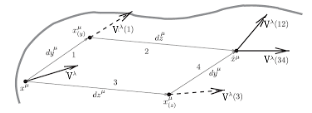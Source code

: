 <?xml version="1.0" encoding="UTF-8"?>
<dia:diagram xmlns:dia="http://www.lysator.liu.se/~alla/dia/">
  <dia:layer name="Background" visible="true" connectable="true" active="true">
    <dia:object type="Standard - Image" version="0" id="O0">
      <dia:attribute name="obj_pos">
        <dia:point val="0.572,0.637"/>
      </dia:attribute>
      <dia:attribute name="obj_bb">
        <dia:rectangle val="0.572,0.637;16.115,6.192"/>
      </dia:attribute>
      <dia:attribute name="elem_corner">
        <dia:point val="0.572,0.637"/>
      </dia:attribute>
      <dia:attribute name="elem_width">
        <dia:real val="15.543"/>
      </dia:attribute>
      <dia:attribute name="elem_height">
        <dia:real val="5.554"/>
      </dia:attribute>
      <dia:attribute name="draw_border">
        <dia:boolean val="false"/>
      </dia:attribute>
      <dia:attribute name="keep_aspect">
        <dia:boolean val="true"/>
      </dia:attribute>
      <dia:attribute name="file">
        <dia:string>#curvature-tensor.png#</dia:string>
      </dia:attribute>
      <dia:attribute name="inline_data">
        <dia:boolean val="true"/>
      </dia:attribute>
      <dia:attribute name="pixbuf">
        <dia:composite type="pixbuf">
          <dia:attribute name="data">
            <dia:data>iVBORw0KGgoAAAANSUhEUgAAAXcAAACGCAIAAACpG12hAAAAA3NCSVQICAjb4U/gAAAgAElEQVR4
nO2deUATZ/7/nxoGckBIaCwkRblEEKQbsYtVaStof7ZSb12pVy20FWzVarXtttt22666W7v1aKt4
gFdFLKCWqhWrIBRU8l0hVTlCNB7EhJHIhIQkQ4bR3x9PO5sFRAg5YV5/TZKZzBOYec/zOZ/HHjx4
AGhoaGjsxiBnD4CGhqafQ6sMDQ2NfaFVhoaGxr54OHsANDT9FqPR2NzcrNFoMAxrbm5uNeB8no+P
j49erycI4pGHs9jeLKYnAIDD4QAAfH19Bw0axOVyWSwWi8VCEMTuP8BGPEZ7f2lobAKGYXfv3kVR
VKvVqhubmjEtAABBbPwgJ4h2atuPz+NxOT6+fG8Oy9/fn8Ph+Pr6+vj42PaMfYdWGRoaK0FRVK1W
q9RoU5NGpW4ED9cUH29vweM8Fttbo7n34MEDPu9/hMDLy4vFYgEASJLU6/WWH2FaPQCgGcNIkuzJ
kKAGiYQBfJ4Pj8fz9/d/4okn+Hy+Vb/PZtAqQ0PTU3oiKwwGQ+QveMLfn8/nCwQCLpfL5XJtNQCC
IFpbW81ms06nMxgMOp2u1WDSaO7da25+mAxB3fHj84KDAseOHWvDwfQcWmVoaLoDRdFbt27dUCgU
t+6ArmTFx9t7yJBAkdBfIBAIBAImk+mMYQKSJKH0QDfQXRRVoZoO0kMQ7X58HhxtUFCQw+Y4tMrQ
0HSBUqm8fKW6praOINo7KMtggSDAX+Dv7y8UCgUCAYPBcNYgHwmO4y0tLWq1GsOwi5JKyx8Cf1dI
UGBYWJhQKPT397ffMGiVoaH5LzqdTiqVXqq6jONtlvdkSFDgkCFDgoKCXFxWugHH8Vu3bqlUqnq5
Qt/aavkRpTjwN9pccWiVoaH53SyqrZOr1I2UuDAYjKjI8Ojo6MDAQOcOz+aQJKlWqxUKxY2bDU0a
TYdPCaL9SZEwOCgwNDTUJr+dVpk+AWeklCvOZDKR9wGL6Qk9fwiC+Pj4DBo0yMG2OkmSf/3gAz6f
/9cPP3Tked0LqCwNDQ03bik7mEXDh4XExsb2P3F5GEqlUqVS3VAoGlRoh48sFUcoFFo3j6NVphcY
jcY7d+5gGKa5h2k09+42NUEH/sPil5apDVbAZHqxWSy4LXic104QLDbby8sLAODp6dkhU8vHx4fN
ZiuVyhPHj6elpz8f/+yO3bsiIiL6MoB+Bo7jDQ0NarX65i0l/N91+MdBJ0V0dLQbJbzZHEp8byvV
nZ3H1s1xaJXpDjixVKlUjY2N12/c7mCrU0CBZ7NYMOvBZDIZTSZ4uF2HRz1Y1MpbNxSK8tJf1Zom
AMCkxMTvs7Pt6s9zCwiCQFFUo9Hcvn0bpsl1/vcNEfmHhIaKRKKBM3PpOZbTvc6fwj9dT/w4tMp0
gVKpVCgUN28p76jUHa5LeGM/7ucnEDwuEvpzOBwul+vr69vZJtLr9e3t7QaDAQCg0WhYf8xKegWK
ogAAJpOpuYfBdzSaexy2VztBqFCN9t7d36TSq5evXL91c/wzY1ls1oWikpdmTZ80eYq+tZXBYIif
ih47dqyzYquOB8dxjUajUqk097CGBmVnWYH/vqGBQgcEVhyDXC4PDw93wIlgrtD169c7zHGeGDx4
8aL53R9Lq8zv6PX62traLmWbwWA87ucXHBQIr0un5DVZIpVKfz55cv+evQ3XFMvWrDIYDG+8+aZO
p3v++eeXpacnTZ0uq5dT1wFBtIuEAVTktUtBdF+gDatWq6mk/i5lxY/PDwkeAgPPTk+EtSFKpXLI
kCFFRUUJCQmOPK9lDtGcWdMeKXMDXWVQFJXJZLV18g4XKIPBcLUnXmlp6fGfftr41VcAgLVr1rw8
dWpMTMyWzZs/+/zzffsPLlu8OHX5si1bt8KdqXSPDl9CEO1Mppcfnw8z0LlcLpyOQbeOo39S74FG
UDc2LDXZHBIoFIlEMMveSYO1L1BiVixfTv3THQ9Jkj3xBw9QlYE3oaxebnmZwjlLZMQwe6QM9J1P
P/kEAJD08sujR49mMBj5+flz5syZM2vW2vffn/+XeUnTpna+2vR6vUqluq642dCg7MZVRHmp/fg8
FovF8/WGlTVQg1gslq+vL4IgzpoEYRim0WiUSuXtBpVlpBlCGUGDBw/uf7OVh1FQUDB9+vSYqOjL
1VedPZZHM7BURqlUyuVy6eXqDuISMTw8LDQ4KCjIjayJxQsXLVi0cNy4cRGhYQuXvPrlxo3d708Q
RHNzMwy6w0YEmntaKD3gUY7qDjLEYXux2N7eHBY1FepLrppOpyNJ0mAwmEym+/fvt7S04DjeajDp
WzCtztC5shmeSOQvEIpELmLDOhIcx99/772t33wDAKiqqhKLxc4e0aMZECqDYdiVK1c6mEVQXJ6K
ceOcKwzD/Pz81q5Z80iJ6Qa9Xm80GgmCMBgMLS0tBoNBr9drW1rvNTdT+/REg6guBPBNbw6r1WDq
eK6W333YuJnEcVzf2krpV/cdEqCyhIUMHTp0qOvYsI5HKpW+MvcvDdcUjwv9hwQFlV047+wR9Yj+
rDI4jtfV1V2+UmMZKnJfcSksLBSLxdQNBiVmzqxZufn59jspjuOwApiaaEAZMhmNKvS/OaN9jNl3
mAexWSyqbQqcKLlm2xQHsyMjIy09ffrUqVX/uXRbrSopKXnuuecAAARBDBo0CHT6M7oO/VNl5HJ5
bW1t/bUb1DsMBiMsZOiIESNCQ0Nd9p/xMDAMW7tmTWZWFhVNwHE8bvTT4lGj9n9/wLljMxqNer1e
q9W2tLRo7mEmY2v7Q7rAeSAIi+3NGATI+0DwOB8A4OvrCwDgcDgIgnh6enp5eSEIMpAz4h4GiqLz
5sxVNjR88sW6D1a/E/1UjMloghMZvV5/+vRpAMALL7zA5XIJgjiSnz8vOdnZQ/4f+lVHTljqZmkZ
QYfumLjRoaGhbnr57snKSklNXbRgYWNjI5zIGI3Gp6Kix8XHO11iAABsNpvNZg9YE8YBFBYWvvji
iyuWLz+clxs3KvaN9LTPv/iipKQEfurj4zN79mwMw6BzCkEQtVotk8ks074LCwsnT57c+ZupCJHR
aKyvr7efi6c/qAxJkteuXbt69Wr9tZtQXBDEw8fbe0RkeExMjLtHHKRS6alTpyyvEgRBUt98g65R
6vdQjt68vLzZs2fHjx33wksvBgcHx0RFQ1sJQpKkn58fZZS89fbb6WlpuzMz4cv8/PwxY8YAADAM
k0gkwcHBUIBKS0u1Wm311atvvf02l8uV1dXZz+Hl3iqDYZhUKpVeroZ+AQTxgJZRfyp16xyfRhCE
lph+j0wmS4h/NnTYsIaGhsDAwMULFwEAvv3uOxaLRU1kIHm5uTFR0TiOwwhpWVlZi1ZrNBphAlS9
TDZ79mwAgMFgqK2pYbFYERERer3++E8/fblxY0BAwMd/+9uWrVvnJSdvWL/eTteVu6qM0Wg8c+ZM
da2ccusOFgj+9FR0ZGSkG0WjuwQ+fPqNStJYx5H8/DeXpf/9s88AAJs3bTpw8HuTyfTjsWNDhSLL
iYxcLh8VGxv3zBiNRhMYGLgnKyt65MhNW7bs3LHjnVWrZDJZ7OjRcM/AwEDoCAMAIAgycdIkAICv
ry8sggEAYBhmp9/iliojlUrPFJWAPyYvEcPDR8eK+4FrQKlUrlq5Mu/IkZKSElplBjjUtKKgoGDV
6tV1dXVMJjP5lVdOnTpluduJ48ffWbXKz88Pqsy48eOhQfTSlCkAgA4OGgomkwlt8I1ffvn+Bx/A
N0UikV6vt0csz81URqfTHfvx+N2mJgaDQZLk6FFPxcfHu6lbtwObN21atXr1svT05uZmS1+SXq+3
zLstLi4eUAWQAxypVDp9+vSioqKIiIg9WVlDhSJLD11xcfG48eOlUikAQKfTAQAoTYEbJqMRBrm7
5HBOztvLl1NVSL6+vnaKOLvT2pJSqXTn7j0wW+xxP7/U1xYnJCT0D4kBAKhUqpKSku+2bbOUGAzD
iouLLe1wPp9/KDvb8kAURY1GY4dvUyq7KNWncS9QFB01atSmr79OSEggSTIlNXXnnizqU9hCPC4u
TiwWjxgx4vq1a52/QSgSdbCDqMymwsLCkNDQsLCwwzk58J2bN2/CpkU2xz1UBsfxwzk5PxeehVOY
5+LHLl40367Bo8LCQoIgYEWC/c5iyZcbN1ra2xA+nz9t2rTamhpqGGKx+OSJE9QOBEEcO3qUzWaT
JIlhGLVbZWUlLTRuDUEQE+KfXZae/s6qVQCAvNxcoWAwNZHBMOyHw4dZbDbcbmlpAX9MZywZNWrU
+fJyuC2VSm/duvWbVCqVSgmC2L1z57dbv0lZssTjj+e0yWSyVyrZA5envr7+683fbPz35o3/3rx3
3/fNzc0OOOmiBQsfPHiQsX17Y2OjnU6RlZnZ0NDwyN0aGxvDgoIrKirgy/r6+hXLl5eUlMCXm77+
2mQywfezMjOzMjOpAz/5+GM7jJrGQUyfOvX5+Gepl2azuSdXS2fWr1vXk93q6upOnTplxff3BFef
yxQXF+cdKYDbcU+PenXxAkfmv5z55RetVmvzr5XL5S9MnJiSmqpSqR6587ni4nX/3NDQ0AAAkEql
RWfPbtm6dffOXfBTlUoFfTTh4eHxzz5reSCfz++wUCGNu/De2rWSCxdPFv7X0YsgiHUBgVWrV1M2
UTecKy7uMnPPJriuyhiNxv0Hsi9VXUYQDzaLlfyX2Z0NCluB4ziKoiRJwt50MpksQBhQUFAwJSnJ
ZOpY8tdHNqxfP3z48HHjx+t0uri4uO53Li0t/X+TJ/P4fE1TEwCAxWItTUsDAKxe8y5c7VQkEj3s
2D+JxbW1tbYdPI0D2H8ge+NXX0mqKm3S8YfJZM6ZO7f7fQiCgNeVnXDRGJNSqczNPwa3Q4ICp02b
Zj8vL47jJ06cQBCk+upVHMffWbXqfHn5ipUr7RRLbmtr62HBPkmS+Xl5MEETvkNFEODhDx48oDIg
OsPn8+2XAUFjJ0pLS19dvKCiosKGl98jvS32DqG4ospIpdKfC88ymV7Q0fvIB34f0Wg0s2fPLigo
GB8fD6dLc+bOtV8FMMyz6gkHsw/DxN8xY8Z81FVS5mOPPQbdfl2CYZidQgY0dkKpVD7//PP79h+0
9zXvYFzOYiosLIQSAwBI/stsB/y54UPj7JkzTz/9NLSYfHx8JBJJB6dGcXGxFf0NSJLckZFhRaBq
T1bWmcKf4faxo0c1TU2dv8THx+fGjd/rzlEULfv119raWmq3epksMjKyt+elcRZ6vT5ySPAnH3/8
yGbd7oedvMpW0N7ennPoEIwlZezYbTAYHHPeH3/8saqqKiYqurGxMefQoQcPHrS0tMANS8xms2UE
pydUVVWNf2asUDC4qqqqt6Nqb29vb2+H2zCKZDabO++WsX27TqeDn8J2c3DnBw8erF2zprcntRr4
A+vq6hx2xv7HpMTEObNmOXsUdsFV5jJGo3F35l64tN3wYSGvpy5xWLPradOmsVisS9IqtVoNG3P8
fPLk9BkzAACFhYVKpRLHcZlMhiBIN+ZJZ95bu3bUqFFJU1++pbpjRU09g8GgzGkYRerSeH79jTfy
cnPhp2w2m8lkwp0LCgpWrFzZ25NaB47j2QcPAgDWffEPx5yx/7FyxQrl7YbsHgSD3BGX8MtgGPZD
7hHYgzYmOtJ+EbWHAb2qlBbU1NTMS04mSdLT0/OX06fDhg2Dt66vry+GYT0MpYtEorq6Onuv7shg
MGbMnEnV41I4sir9woULL0+dqtPpRkSNQFG0HxSUOZgdGRlbv/mmsbGx3ySyd8D5cxkURffuP2g0
maCv1/ES0xl4xzIYDL1eP278+LNnzowePRoAYDabe7542zurVjlmAVk+n9+5rMneEoOiKJVbXHLu
XFNT06HsbDqkZQWFhYVp6elVVVX9WJ2drDJKpTI7JxcAQJLk1KQXXcS1/tKUKbACLTY2VqVS1VRX
Q+PFZDJ1uJ8xDIM3G0EQG9avr6+vd8qAHU9NTc2unTvhdvXVq7Nnz16alvblxo39+FaxBzKZ7MUX
X8zLy3OLpQisxpkqI5fLc37IBwCQJDl96hTXWTpeLBZXVVYCAKqrq2/euLFpyxYAgEQigdX0FIdz
cob4DR4yZMjrqakJzz1/6GB256rF/orZbIYNSgAA8O9D01swDIuMjFy/bh3sMtWPcVp3cblc/uNP
J2H1Y/JfZrtgO5UOzg6dTtdh3Z/HHnssLCgYANB4qyE55dUdO3e6Xd9yK9iTlTVu/Ph1X/wjY+cO
Npu9IyODx+MJRaKIiAh6ItNzCIIYLR717PPPfbdtm7PHYnec4/1FUTTvSAHMu3NNiQF/eGcoLCUG
RdFt3333348EfgCAEydOqFUqHo/HYrMDAgI8PT1ZLBaHw+FwOB4eHrA7v7vL0I6MjOCQkIiICLVa
BQvBR8XGAgCqr161X/1HvyT1tRQulwsXb+v3OGEug6Io5YtxWYnpErhGQnlZ2aGD2R99/LfS0tJt
27dzAMMASNicFQBAkqTRaDQajVqt1mQywZWMAABtbW0EQWiamlgcLs/Xu4MMMRgMDw8PLy8vF5ch
78c8Wh+0oyialZkJm7kplUqFQkFLTK/YsH79hx991KFdWT/G0Sqj0+l27t7jyoZSN0il0qrKysbG
Rj8/v6VpaSRJHjt2TNPUlJCYOHz48J5/D1zDCC4m20GGdC0tAIDHBQIej8flcqEMUcsVOV2GRoQP
r5XXwxkNi8USCoV5ubkr33nncE7OaykpThyYG3E4Jyf5lVfq6+upJnX9HoeqDI7j23fsBgCQJDnt
5Zd6dWc6Hb1en33w4PCIiN+kUthYyH7gON7S0kLJEEmSZrMZAKDFMOhgflwg8PHx4XA4np6eAoHA
YTIklUqvX7/+1FNPKRSKxMTEsrKywMDAXTt3vvHmmwPnnukLEolkzJgx1Op9AwTHqQxJkrsz98K8
mKlJL7pORKknSKXSc8XFby5d2tbWxuVynW7XQBmCi1vDnhWWMmQ2m4UiEZQhX19fl5oNDWSUSuWQ
IUMytm+3a5sFF8RxKnM4J6dBhRJE+8SEZ10kL6YnkCS5e9eu4RER7vXwwXHcZDIZDAZKhgAAZrO5
tbVV19JiNpsFgwd7e3vz+XxfX99BgwZB04xeQ9Z+4DgeOmTowiWvfrlxo7PH4mgcpDInfy6sqa0D
AIwe9ZQb3a4ymeznkydfXbKk/3npKBmCjmocx+GEqLW1tZ0gtFotlCEWi8XlcjkcDovFgqVS/SNY
5nhmTJsGADhWUODsgTgBR0SyJRLJb5evIohHSFCgG0nM4ZwcDwSxtwvGWcC6ym7UE8dxs9lsMpla
WlowDFOr1QAArVZLEAQlQwiCdPBSs1gsT09PWoY6ADtsXrt109kDcQ52n8vI5XKYGuPH57+6eIFd
z2UrlEplXm5u0ssv0x7NbiAIAjaaaGlpMRqNsIG+yWRqa2szGY1arZbH4/n48r05LChDgwYN4nK5
A9A9tCcrKyU1lcp1GIDYV2X0ev2OXVnwelr6RorDmjn0hcLCQvTuvX7YScjhUKlDMFhmNpuhmUal
DsEMRjgbAgBwOJz+J0PFxcWJiYkVFRVu5Iu0OfZVmR07M2FQadGCZNdPP8cwbN/evRMSEvp36Zrr
QJJkW1sblTrUWYY8PT1h6hCTyfT09KRkyMPDg81mu74MyeXy4cOH5xw6BPsWDVjsqDIFBQX1124A
ACYlPm+/+3ZPVtZrKSkSiSQoKKgvQlZaWlpbU/PqkiX04rAuhWXMvqWlBcoQAAAGy8D/pg5BLzUs
6XC6DGEYNsRv8EfrPv9rVz2bHYbRaHS6DWEvlYEdwhHEI2pE5JSX7Ngy5vXU1N2Zme+tXbvhn/+0
7qrCcfxQdnbYsGF0mrw70lmGqGDZw2QIeqnhhp1GRZLk8/HPhoaF7f/+gJ1O0ROUSuULCYlTZ0yP
f/bZ2NhYgUDglIeoXWJMRqPxTFEJk+nFZrHsKjEYhvn5+eE43qhuvHTpkhWmL0y3S0lN7VBvPQCR
SCQ3FAqj0ehetQJUE9KHQcXsTSYTDJZZyhDMYPTy8oIxe8tgmRUyRJLklStXWCwWLKbNtFjW2in4
+vpu27mj5Ny5rzd+9Z+y8+Jn4sbFj3e84thlLpOfn3/jlhIAkPraYhtmmiiVyq1btlgmNRUWFqru
3AkbNsxkMkVHR/fKh0+S5P59+0RPPukK3fmcDoqix44eXZqWticrCwDgXkLTR6AMmc3mDu6h1tbW
VgOOG/WWqUMdYvZMJlOn0+Xn5Y2KjY2JiVn65puZWb8ri6sVQ8Jl1M+Xl5eXlcnqZP4B/qNiYx2j
OLafy6AoWn/tJoJ4xD09yrZ/5cDAQNhciqK2pmb5ihVWGEpyufzE8eNz5s4dsMHFzghFIgBAcEjI
xQsXnD0Wh0LNhh7m16NSh6AMUe4hmMFoNBq5vr5HjxzZtXNnTtY+2HLIaDCsXbPG1dbDglM20ZNP
Nt1tqr58pfrylY1ffQUAmJSYGBUdDffBmjGbW3m2V5nC07+vpmRDNwdJkjArLHHiRACAUqmE6vDq
kiVWSEx+fn47QfTXdDvr8Pf3nzZtGgBgT2bW+n9ucPZwXAsoQ1wut0sZUiqVv5w+LRKJ7ty5AzsN
QTRNTeY2swOH+Wg8vTy9vLwAADw+j83hGA0G2LdEebuBx+OxWGwAgE7Xi4U6eoiNVQbDsDsqNYJ4
PBc/1oZf+/lnny1ctCgvN3fipElSqfT27dtyuTwhIWHl8hW90l1oF0xISLCs1SRJ8vr16wEBAbRr
Zv+B7NVr3qXnd72Cw+H4C59suHVD09QUOmxY+cULAIDpU6e6WjEBfFRXVlaW/fqrwWBgczijRseO
j48fN358H+Ozj8TGKnPhogRBPAAAsOm/TSguLmYymeHh4RiGjR49WqfTVVVWDh06FMOwkNCQnn8P
dOKkpKZ2cOldu3Zt23ffvb18+QBXmYKCgsiIYWFhYYWFhbSvqud4eXmh6juenp5jnnlm1erVEomE
JMmxY235lLUaHMdv375dVVn5yy+/SC5WaO7ejRv7zISEhDlz59pbWSyxpcoQBAFLImOiI22YqlBy
7tyUpCQAwA2FQqfT8fn8kydOvJaSUlBQMKFnVVE6ne5Qdvao2Ngub56IiAg6DQ/DsLwfckdEjdi3
d++cuXOdPRy3QalUnjh+PCExsbio6L3332cwGC6VD9HQ0BARETF96tQJCQlvLl0aHh7uFIe0LVXm
woULAACCaLetkI8dN66qstJgMESPHCmVShMSEkRPPimXy7N27+7JWnwSieR8efmbS5c6PTfJleHz
+c7N7HBHoIMPNosJCQlxwVzk0NDQxsZGp6fd21JlLlVdZjAYIUGBtjU9Jk+eLJfLAwICnn76aTab
TRDEaykpLBbLYDB0LxwEQXx/4EDYsGG0o5fGtshksnPFxYkTJ8J6WoIgSJLEcdzHx8fxg8EwzNvb
myRJJpMJGwlResdgMJwuMcCG6zHV19eTJInjbWPGjLHVd1KEh4f7+Pj4+PgwGIzq6uqKixfzcnO3
ZWR0c4hMJvvu229nzJzpUjNYGneHJMnDOTkymWxpWhpVsl9VVfVD7pHGxkb48nBODgCgsLDQAePR
6/USiaTgD08zg8FY3emZCqWnGx65Qx+xmcpcrPgPg8Hw4/PsHaEQi8VJL7+clp7eTVsGeB28s2pV
T6xQpVLZ2Nh4+fJlFEVtOlKa/oZUKt29a9f4+HgY9aeIi4tbvGg+vCBxHK+pqQEAHDzwvQOG5OPj
M3nyZG9vbyqtbsHChQUW4S0cx48dOwa35XI5te4wBPbruH///uEeOB+sxja5vxiGZezMQhAPuxZG
9gQrWsNgGAbXVPDw8HDKjJfG9YHFbl1mihcXF8N6BU1TU9LLL6tUKoPBEB4evmvnzoWLFjmgRRGK
ogEBAdSNTJLkqKf+dLn6Kny5edOmt95+G0GQDevXvzRlSlVlJZvNpmrEZ0yblp2Tw2azJRIJAMBO
7SlsM5eRSqUwgB0TE2OTL7SOwsLC8rKyd1at6tW/ls/nc7lcPp9PSwxNl0gkkn17905JSuosMRiG
iUQisVh85fLlGTNnCoXCs2fO6PV6uVweHBzsGJ/IueLiSYmJcFai1+t379r11vK34ULvOI4DAGDq
RmhoqFgsDg4JuXTpEjywtLTUYDDA7bi4uLzcXDuN0Dbe30tVlwEAUSNsGcDuFSiKHsrOfmnKlAg6
0YPGdhiNxgP794+IinrYqgN8Pp/P5x/OyZmSlAQ1BcOw3+0phzSfLS0tnZKUVFpaCldY/vabb1a+
8w6CIF9t3CgWiy9fvhz7R+bavORkuVy+/h//+CEvDwCgVCq5XG5QcDDllGGxWHYapA3mMjKZDABA
EO2jY51jK5WWlh47ejQtPd29Vl+hcXFKS0sP7N//yvz53QQQoKcjLzc3PDwcekM+/+ILh42QIIjy
sjKj0ejh4aHRaAAAf/3wQ9gBfs3atQCAGwqFUCik9udyuWnLlh07ehQAUFFRIRaLzW1mKklVJBLB
CZHNsYHKSKuqoN/X8TEzo9G4IyODyWQuTUuju0/R2AoMwzZv2gSvq+7TMvz9/SsrKz/6+OPThYUj
RowAnZZXtytH8vNTUlMBACEhIR1iF1A7WGz2/fv34Tt7srL8/f2TkpJSUlNRFG0niNLSUrVadfr0
aTidge3B7EFfLSYcxxW37iCIxyixoz0yUqm04uLFV+bPH+CVATS2BVaipKWn90QvuFwutI8cHPQg
SbK8vLyNuA8f7VqttvLSpUmTJnVwWQwdOlSlUkVERMD9X0tJuXDhworly/39/eclJ5MkSZiJESNG
wKNUKpWdbqW+zmXq6uoQxIMg2keOHGmTAfUEkiT3ZGVhGPbIRw0NTc9BUXRHRoa/v/9rKSkuPjVu
a2tjMplj4kYDAIxG45SkpJemTGlra+uwm1gsPldcDABgMBjr1q+HgW1kIB8AABRaSURBVKSvN22C
n6rV6i///RXlALZfcnxfI9mwf/jjfn4Oa/oPV2J7Zf58V0hqpHEp9Hq91YHCgoICk9E4a/bsfra0
5uGcnAkJCY+8WQoLC0NDQ+0Ud+/TXEav1zdjWpIkn4qJstWAuic/Px+m29ESQ9MBqVR69NhPVhyo
VCo3b9oUERExLzm5n0kMAGBecjKMancDQRCenp72S+3pk1/m+vXr0FyKjIy01YAehs1XYiNJ8v79
+yaT6bHHHjMajXANs/v371+s+M+u7d+dPnuGrq50I0iS/PnkySeHBPf2wPz8fACAdR0X3YVH9vFA
EMSui772SWUuX6kBADwpEtrbiIUOOasvhR0ZGbCzNADgN6kUQRCtVgs/MhlNHh4ezc3NhNnccE1h
AOT0qVNT33h90CCb1V7QOIC83Nw5c+eW/fprzw+BpjfdldUBWK8yBEHAtniREcNsOKAO6PX6zN27
JyQk9KWvUnlZOd+Pz+fzhUKhSCQKDgnx9PS8i6IKheLET8dvXL8OALitVi1asPCjj/9GJ924HTKZ
bHx8fM/3h43lHxcI6GJ9x2C9yigUCnubSxKJpKqysu+tYSw7p6AoWlFRkfvDD+Wlv0aMiPTw8Lin
RkOjIosOfm/XSSON/fj55Mk/icU3b9yora2lekI/DJgAkfTyy13uVl9fP3jwYC8vrzt37tCrpNsK
6+2C64qbAAAm08sesWSCIHZkZOA4vjQtre/+EYIgpFLpjoyMCc8+FxAQkLV79/jx47ft3CEYPLi+
ru4fX2+8+H8SWmLcl7T09DFjxnB9ffl8fjdhARzHd2RkwASIhynR7l27uFzumTNnoH1NYxOsn8vI
6uUAgKhI2+s9XInt1SVL+tg9EC5Ac+L48aP5R67UVC9asDD9rWVHC3709vYuKChITExctGChpKqS
NsvdHSaTieP44MGD/fz8mpubuxQaOC+eMXNm99HJRnUjg8EoPHWKNqZsiJUqYzQacbwNQTxCQ0Nt
O6A9WVmiJ5/sy/9YqVRWVlYW/PjjyYKf2BzOrLlztnz7jVgshpollUrfTl/WcOtWUVERPX/pNzCZ
zIdVGz2s4lGpVL69bJnlSgN6vd5kMhYUFISHhysUCtpishVWqkxDQwN0ygwZMsRWQ4Gxaqt9/nK5
vOzXX7MPHjxTVDQpMTFx4sSTv5wePnw4ZXChKPr5Z59t275909dfd/D16PX69vZ2l1oJkMYmFBcX
18tkXZahBAYGdsiOOX/+/Ecff0y3mrc5VqrMzZs3AQBMppetYtgw87K3Uxij0Xj16tWzZ86c+Ol4
+cULixYsnL9gwbaMjODg4A4XEEmSAQEBixYsbGho6KxibDb7tVeX0O21+xMYhu3bu3dCQkLnpg0E
QVRXV7NYrEkvvAAAkMlkMLAYHBxMRxjtwgOr2Lvv+43/3nzi5CnrDrekubl509df19XV9eqQoqKi
FcuXhwUFCwWDU1NSTp061djY2P1RMpnM8mV7e/v6deuolz/++GNFRUWvRk7jspw6dSorM9NgMHT5
6do1awwGwycff1xXV1dUVJRz6FBVVVV7e/uy9HQHj3OAYOVcRqVuRBAPkbCvaf4w3Q52DHzkzkql
sqKiIic7++cjP4ZGRc6cPSv7h8MjRozoYenK8OHDLV/u37ev8OdTf/3wQ/iSx+Pt3LHDTh0JaRwG
iqJZmZmzZs9+WIJVfn5+WFgYm82+c+dOREREaGjoOytXTp027dKlS2PG9iLphqbnWKMyVJBPIBBY
fWKj0bhzx45HptuRJHnlypVzxcXHjhwtKft1UmLinLlz123YMHTo0L4Ya0qlclRsLOzNAQAoKCgI
CAgICwt7ZLYFjSsDF0has3ZtNw+ty7/9tnDRIgBAi1YL/913lEo2m32+vJxe7s5OWKMyGo0Gun6t
VhkYVkx9/fWHTUN0Ol1dXR0MQitq6mYteCX9rWWH83IFAoFN6k1+OX36tZQUuA17o8bFxYWHh0ul
Ulpl3JGel7lNSEg4cfz4n8Ti8fHxKpUqMDCQy/WVyWRfrt9AR6/thDWdHyQSSWnZBYJo/+v77/b2
WJIkd+/aNTwiossoMoqiUqn04IHvzxQWwiD0S1OmjB492raJf6WlpbU1NcMjIt54LaXqymW6qbi7
czgnxwNBZsyY0cMnEIZhXC73/v37CILI5XK4guCh7Oy/f/aZvYc6MLHeYvLj83p7YH19/ckTJzq3
hukchF695t3IyEg7FWFqtdrX33iDwWBMmJjY0tJCq4z7Yl3FI0xZgJKkUCi0GKZWqz/+5BN7jXLA
Y43KtLa2AgAEj/dOZQ7n5LDYbGpSiuP45cuXz5eXZ+3OvFJTPWfWrPkLFuzZt08oFNqvBl+pVP79
00/fXLqUwWAolUpNU9OJ48cf1p6expWxVcXj5MmT+9L7iqYnWGMx7diZqW9tHT3qqR7mzsJlTOAU
BsMwqVR67OjRY3n5BEHMnDtn8osvPvvss47JiIPZd3B1N71e/+DBA5PJRDfEcjtgDQrdL9FdsGYu
YzSZAAAcDudhO6AoKpPJQkNDAwMDi4uL76LonLlzKyoqDuzbl3fkSExU9Kw5sw/kHIqLi3Nwd1XL
Rxbcdtm2wSRJwtW5Ro8e3Y8bLPUWgiCyMjOHR0TQnlo3whqVgRVMD/tUIpHMSHpZrWkKCwqeMDER
AHDr5s3kV16ZPnXqS1OmrNuwISQkpP/1PbQ5X3z++YyZM3U63epVq7Zs3ers4bgEMDT5l3nz6FoQ
98L6zg8P+09v/Ne/AABhQcEAgJysfQCA5StXNjc3HysoWJqWNnz4cFpiesKMmTPFYjGXy8Wa6RYE
wGg0bt60CQCwNC2Nlhi3o9dzGYIgergDYTaHRkVOmz79nkZTVFQEAEAQxMvLCwDA5/M9PT0FAgGX
y+VwOLRF0BmxWCyTyda+++732dnOHouTgRWP3WRX0bg4vfb+EgTx1ddbEcRj+tQpXWZASSSSMWPG
wG3L7goEQZAkSRBEe3u7wWAwGAwtLS0YhmkxTKvV8ng8DwSB0xwvLy8+n+/r68vhcHx9fdls9sCU
IZIkFQrFhx98kJuf7+yxOAedTpeVmTkhIYGuk3ZrbK8yAAClUlldXR0dHd2rLIYuZaixsVHb0moy
6Hg8HgCAxWaD/5UhPz+/frnYwKeffPLZ558DAB577LH29vYBqLOwxu2V+fNdfAE2mkfS1xVsuyQw
MNDPz++ngoJ5ycmbN23qYTgAQRAEQeAl1aXtbSlDGo0GylB1dbXqzh0AAJvN9kAQ8Idd5u/vz2az
2Wy2m8qQyWSCmdDL0tMHmsRgGJaxfXs3FY807kWvVQYu3P1Ifv7554jISAzDWCxW70fVNT2RIahE
lAxptVpLGWKx2QRBUDLE4XC4XK6Pj48LytCGf/7zypUr/v7+323b5uyxOJSeVDzSuBe9Vhlq+kot
r9slpSUliYmJWzZv5vF4KIo6JnsK+cOzA3osQ2q12mQy3bxxw9PTE8oQ3M3b29u5MsRgMAaaM0Kp
VO7etev1N96gC1b7GTazmGQyGQCAx+Op1WqxWIw1Y3K5fMHChRiGuU6CZk9kiCRJs9lsMpl0Oh2U
Ia1Wq1apLGUIAABnQwKBgMPhsFgs2nfQR/ZkZXF9fel6xX6JNSrjx+fpW1t1Oh31jkQiEYlEebm5
fxKLzxUXR0dHT585wx07QlFGGZfL7VIcSZJsa2sjSRIueqtSqQwGg16vp2TIMlJGy1BPkMvlebm5
ixYvduQURiKRhIeH06k3jsGaOqb9B7LvNjVFjYic8tLvzjloE72emrpj586B5qq0BK69DV3URqNR
p9NhGGYwGJqbmzVNTTBMRsmQj48Pn8+HMuTt7T0w3RA7MjKCQ0Ic7OXFMMzPzw8AIBQMnjR5cuzo
2OGRUWGhwU888QStO/bAmrkMz9f7blOTvuW/Oanwf6ZpamIwGFSv5gEIg8FgMBhwNuTj49PlbIiK
lEEZ0mg01dXVVNIQ+EOGCILw8/OjZIjL5fYz+ZZKpT+fPJmWnu74G5vP55vNZhRFFQpFbU3N9evX
Txw/Xn35CgBA8MQTcc+M+fOf/xwcEhIaGurv7w8r3RzmW+yXWKUyPB4AQIVqqHe++/bbEVFRCIKU
lpbSpkE3yOXy8PBwuDJZlzLUeTbUpQwBABAE4fF4XC7X7VKoqYpHqumy40EQJDAwMDAwkFrFqbS0
tPLSpcpLlefOFkkuVnC5XMW1a1DuQ4cNk16UtD5od9Zo3R1rLCapVHqmqKRDrzyCIAYNGtTW1uaC
UWEXQSqVyurq5iUnr1yxwuoCSEsZamlpMRqNRqMRRVEqWg8sZCggIABWcvj6+rpIer5EIjlfXp6S
mmrXanjoPmtubrb09SiVyl07d5pMpkZ1Y0lR0c49WZaW2rDgkHHx8QAAaVWV0WBovNUQEDRkweJF
M2fNCg0N1el0dOTLaqyZy1DtfnU6HXWtQLcCLTGQPVlZwSEhHfrvVFy8OGPmTKlUOnHSJKPRaN3f
qoNR1nkHSobu37/f3NxsMBhUKhVMGjKbzbCSA+4JZYiq5LC3DOE4vunrrydOmtT3pg0oihIEAX+a
SCSytNBXrliR+c02AIABkAAAy4cozJ8KCQkZMWLEnL/MjY6Opj4iCGLXnqxjR49mfrONEpeYmBhq
ekjZTTDoER4eDvsTuWznEJfCSpUhiHYE8UBRlP4rd0mXClJeVj4iKursmTMmkykpKclOp6Zk6GHD
6EaG4A5cX19q5yFDhvRKhmDSI9yWSCRnz5yJHjly2rRpsNfyqtWre2hQy2SymzdvonfvmQy669ev
v7tmDWVdYhgWEBAAABAKBrM5nLUfvG+pMgsWLpw9Zw6XyxUKhZ6enpbfGRER0WEKSRBEWVnZsaNH
t37zDQcw3v34w7Kq/1iKSwdgcgNctZnNZs+eOdNyAVwAQOeHB92ID1inMkwmE/aXoZZMoaHQ6/VG
o/H8+fP/+vJLAACGYXw+H97Snl6ezz333HPPPUeSpBN9KD2XIWiUaTQaWMkBcxcBAFxf33aCgF7q
gIAAHo8Hi1p9fHyqq6urKiuDQ0IAAImJiRzAMAAyJip6956sGTNndjjRe2vXAgAa1Y3/V1HhHxBw
7tdS6qPz5eX79uwd/MTgkNBQAIClXvD5/IaGBqFQCP7o3WtJD/MnJBLJvr17t23fDsWlqqqqG3Gh
CA8P37B+PXQnMRiM9LfeKi0tpTw7sCJk8uTJOp3u3LlzERERERERTCZzR0bGAO/6ao1fBgBwOCen
QYUOEfnPS062+Zjcl/r6+uKiohkzZy6cP/+Xs2dhD6o///nPzc3N773/vlqt7h+2PSVDZrMZ+qd1
Oh3MXRQMHtxOEAqFInPnLsJsRjw9AQCE2XxPjRoAuXff968uXkB9z6effMLn84VCIYvNHjp0qCNz
nfdkZdXW1s5fsKAn4kJxOCfnmy1byy6chy8lEsnGf/2LqpinClxfmDjx5KlT6/7xj+cnTEhISJBK
pTqdjhKjAYiVub9CkahBhTaoUNuOxt2JjYhqfdCOouj4+HgAAJfL3Z2ZeTgnBy6Z0D8kBvyvb4jL
5Vr+rvz8fKPROHHSpMbGRujjgBKjamkmSbJD0Brek06BWo2r56AoGhEZWX7xAnxZWFjIYrHGx8fD
uKFSqYyKioIfrduwAdbK6fV6AIBYLH5v7VpaZXqNUCgEoIog2i0dwAMcvV7/dPw4AEBZWdmUpCSY
YXE4J2decvLAybaYPXs23Bg5cuRvVdKSsl+FgsFFFef7wUVy8sSJ11JSIoeFAwAIgtBi2OTJk2Ni
YmAacUVFhXjUKLhnXFzc4Zwcy/WR29ranDZuF8DKjpzBwcHQAaxQKGw7IPfFx8envb1dLpeXlpQ0
NDR4enpuWL9eq9Vu3rSprKzM2aNzNGw2+9yvpY2NjcVlv8bFxSmVSmePqE9IJBI2my2VShFPTwzD
EASBvgI+nw/D4bqWFugqgsxLTn71tSX7D/ze5xAmOg1YrFQZBEHgqm8qNW00/ZczxUVcLnfL1q0v
vPACn89PS09fmpb20pQp1BN+oOHv77/xyy8BAH//9FNnj6VP3FAo5iUni8XihImJGo2my31gkBtF
0T1ZWQCA6JEjfzr2u8vGZDI5bKguiPXdxYeHhwIAZPVy2w3G7WEymdAyggYCdEMM2HoLAIBUKp02
fToAwM/Pz7K81o1AUXTGtGlCkQhuX/q//+Tl5nbushQ9ciQ1r29paSEIIi839/U333T0cF0SK2NM
AAC5XP7jTycJoj3tzRS6xoymS3ZkZPB4PK1WW1NT8/by5Q9r4erKUILCYDAstzvvSQW5dTqdQqEQ
CATQL67T6fLz8qzwN/cbrO8vEx4eDl0zcrncHZs80NgDmISG4ziCIAwG48wvv7h7a3RLQek+5h0a
Ggrd/Fwu1zIqn5WZOcDXqLPeYgIAhAY9CQCoraONJhoAAJBIJNevX1+5YkVJSclrry4BAGzassXZ
g3Ic85KTa2pqOryJouirS5Y4YzguhPUWE7Aom1y18i26FJsGZo68MHHiL2fPOje/mcal6NNcJjIy
kiDaAQB1dXU2Gg+NGxMeHo7jeFR0NPgj4AIAkEqllvsolUocx50wOBrn0SeVYTKZw4cFvzR5IlWl
TTOQ+funn54+fZrH48lkslu3bgEACgoKgoKCLPcJDAzM2L7dSQOkcQ59sphoaCxRKpUIgmi12kGD
BsFwEhV2obLyAgMDS0tL/f39B3KAf6DRp7kMDY0lgYGBUD6gxOA4Dls0AACqq6vzcnNhPltMTMzV
q1edOVAax0KrDI29QBCkpaUFbvP5/Dlz58IlAM1m88BspT5goVWGxl4wGAyYWY+iaPXVq7DUAAAg
lUpjY2OdOjQah0L7ZWjsCAwwdWgcQ3d1GmjQKkNjX2C3QOrlwGmCQUNBqwwNDY19of0yNDQ09oVW
GRoaGvtCqwwNDY19+f/74LUb6hGTigAAAABJRU5ErkJggh==</dia:data>
          </dia:attribute>
        </dia:composite>
      </dia:attribute>
    </dia:object>
    <dia:object type="Standard - Text" version="1" id="O1">
      <dia:attribute name="obj_pos">
        <dia:point val="3.85,4.55"/>
      </dia:attribute>
      <dia:attribute name="obj_bb">
        <dia:rectangle val="3.85,4.13;4.183,4.657"/>
      </dia:attribute>
      <dia:attribute name="text">
        <dia:composite type="text">
          <dia:attribute name="string">
            <dia:string>#V#</dia:string>
          </dia:attribute>
          <dia:attribute name="font">
            <dia:font family="serif" style="0" name="Times-Roman"/>
          </dia:attribute>
          <dia:attribute name="height">
            <dia:real val="0.564"/>
          </dia:attribute>
          <dia:attribute name="pos">
            <dia:point val="3.85,4.55"/>
          </dia:attribute>
          <dia:attribute name="color">
            <dia:color val="#000000ff"/>
          </dia:attribute>
          <dia:attribute name="alignment">
            <dia:enum val="0"/>
          </dia:attribute>
        </dia:composite>
      </dia:attribute>
      <dia:attribute name="valign">
        <dia:enum val="3"/>
      </dia:attribute>
      <dia:attribute name="fill_color">
        <dia:color val="#ffffffff"/>
      </dia:attribute>
      <dia:attribute name="show_background">
        <dia:boolean val="true"/>
      </dia:attribute>
    </dia:object>
    <dia:object type="Standard - Text" version="1" id="O2">
      <dia:attribute name="obj_pos">
        <dia:point val="13.707,1.972"/>
      </dia:attribute>
      <dia:attribute name="obj_bb">
        <dia:rectangle val="13.707,1.552;14.039,2.079"/>
      </dia:attribute>
      <dia:attribute name="text">
        <dia:composite type="text">
          <dia:attribute name="string">
            <dia:string>#V#</dia:string>
          </dia:attribute>
          <dia:attribute name="font">
            <dia:font family="serif" style="0" name="Times-Roman"/>
          </dia:attribute>
          <dia:attribute name="height">
            <dia:real val="0.564"/>
          </dia:attribute>
          <dia:attribute name="pos">
            <dia:point val="13.707,1.972"/>
          </dia:attribute>
          <dia:attribute name="color">
            <dia:color val="#000000ff"/>
          </dia:attribute>
          <dia:attribute name="alignment">
            <dia:enum val="0"/>
          </dia:attribute>
        </dia:composite>
      </dia:attribute>
      <dia:attribute name="valign">
        <dia:enum val="3"/>
      </dia:attribute>
      <dia:attribute name="fill_color">
        <dia:color val="#ffffffff"/>
      </dia:attribute>
      <dia:attribute name="show_background">
        <dia:boolean val="true"/>
      </dia:attribute>
    </dia:object>
    <dia:object type="Standard - Text" version="1" id="O3">
      <dia:attribute name="obj_pos">
        <dia:point val="6.15,2.233"/>
      </dia:attribute>
      <dia:attribute name="obj_bb">
        <dia:rectangle val="6.15,1.813;6.482,2.341"/>
      </dia:attribute>
      <dia:attribute name="text">
        <dia:composite type="text">
          <dia:attribute name="string">
            <dia:string>#V#</dia:string>
          </dia:attribute>
          <dia:attribute name="font">
            <dia:font family="serif" style="0" name="Times-Roman"/>
          </dia:attribute>
          <dia:attribute name="height">
            <dia:real val="0.564"/>
          </dia:attribute>
          <dia:attribute name="pos">
            <dia:point val="6.15,2.233"/>
          </dia:attribute>
          <dia:attribute name="color">
            <dia:color val="#000000ff"/>
          </dia:attribute>
          <dia:attribute name="alignment">
            <dia:enum val="0"/>
          </dia:attribute>
        </dia:composite>
      </dia:attribute>
      <dia:attribute name="valign">
        <dia:enum val="3"/>
      </dia:attribute>
      <dia:attribute name="fill_color">
        <dia:color val="#ffffffff"/>
      </dia:attribute>
      <dia:attribute name="show_background">
        <dia:boolean val="true"/>
      </dia:attribute>
    </dia:object>
    <dia:object type="Standard - Text" version="1" id="O4">
      <dia:attribute name="obj_pos">
        <dia:point val="11.633,5.617"/>
      </dia:attribute>
      <dia:attribute name="obj_bb">
        <dia:rectangle val="11.633,5.197;11.966,5.724"/>
      </dia:attribute>
      <dia:attribute name="text">
        <dia:composite type="text">
          <dia:attribute name="string">
            <dia:string>#V#</dia:string>
          </dia:attribute>
          <dia:attribute name="font">
            <dia:font family="serif" style="0" name="Times-Roman"/>
          </dia:attribute>
          <dia:attribute name="height">
            <dia:real val="0.564"/>
          </dia:attribute>
          <dia:attribute name="pos">
            <dia:point val="11.633,5.617"/>
          </dia:attribute>
          <dia:attribute name="color">
            <dia:color val="#000000ff"/>
          </dia:attribute>
          <dia:attribute name="alignment">
            <dia:enum val="0"/>
          </dia:attribute>
        </dia:composite>
      </dia:attribute>
      <dia:attribute name="valign">
        <dia:enum val="3"/>
      </dia:attribute>
      <dia:attribute name="fill_color">
        <dia:color val="#ffffffff"/>
      </dia:attribute>
      <dia:attribute name="show_background">
        <dia:boolean val="true"/>
      </dia:attribute>
    </dia:object>
    <dia:object type="Standard - Text" version="1" id="O5">
      <dia:attribute name="obj_pos">
        <dia:point val="13.723,3.722"/>
      </dia:attribute>
      <dia:attribute name="obj_bb">
        <dia:rectangle val="13.723,3.302;14.056,3.829"/>
      </dia:attribute>
      <dia:attribute name="text">
        <dia:composite type="text">
          <dia:attribute name="string">
            <dia:string>#V#</dia:string>
          </dia:attribute>
          <dia:attribute name="font">
            <dia:font family="serif" style="0" name="Times-Roman"/>
          </dia:attribute>
          <dia:attribute name="height">
            <dia:real val="0.564"/>
          </dia:attribute>
          <dia:attribute name="pos">
            <dia:point val="13.723,3.722"/>
          </dia:attribute>
          <dia:attribute name="color">
            <dia:color val="#000000ff"/>
          </dia:attribute>
          <dia:attribute name="alignment">
            <dia:enum val="0"/>
          </dia:attribute>
        </dia:composite>
      </dia:attribute>
      <dia:attribute name="valign">
        <dia:enum val="3"/>
      </dia:attribute>
      <dia:attribute name="fill_color">
        <dia:color val="#ffffffff"/>
      </dia:attribute>
      <dia:attribute name="show_background">
        <dia:boolean val="true"/>
      </dia:attribute>
    </dia:object>
  </dia:layer>
</dia:diagram>
